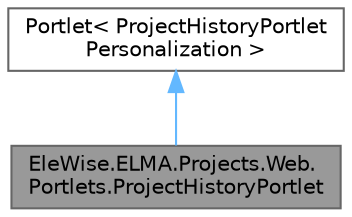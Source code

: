 digraph "EleWise.ELMA.Projects.Web.Portlets.ProjectHistoryPortlet"
{
 // LATEX_PDF_SIZE
  bgcolor="transparent";
  edge [fontname=Helvetica,fontsize=10,labelfontname=Helvetica,labelfontsize=10];
  node [fontname=Helvetica,fontsize=10,shape=box,height=0.2,width=0.4];
  Node1 [id="Node000001",label="EleWise.ELMA.Projects.Web.\lPortlets.ProjectHistoryPortlet",height=0.2,width=0.4,color="gray40", fillcolor="grey60", style="filled", fontcolor="black",tooltip="Портлет истории по проекту"];
  Node2 -> Node1 [id="edge1_Node000001_Node000002",dir="back",color="steelblue1",style="solid",tooltip=" "];
  Node2 [id="Node000002",label="Portlet\< ProjectHistoryPortlet\lPersonalization \>",height=0.2,width=0.4,color="gray40", fillcolor="white", style="filled",tooltip=" "];
}
